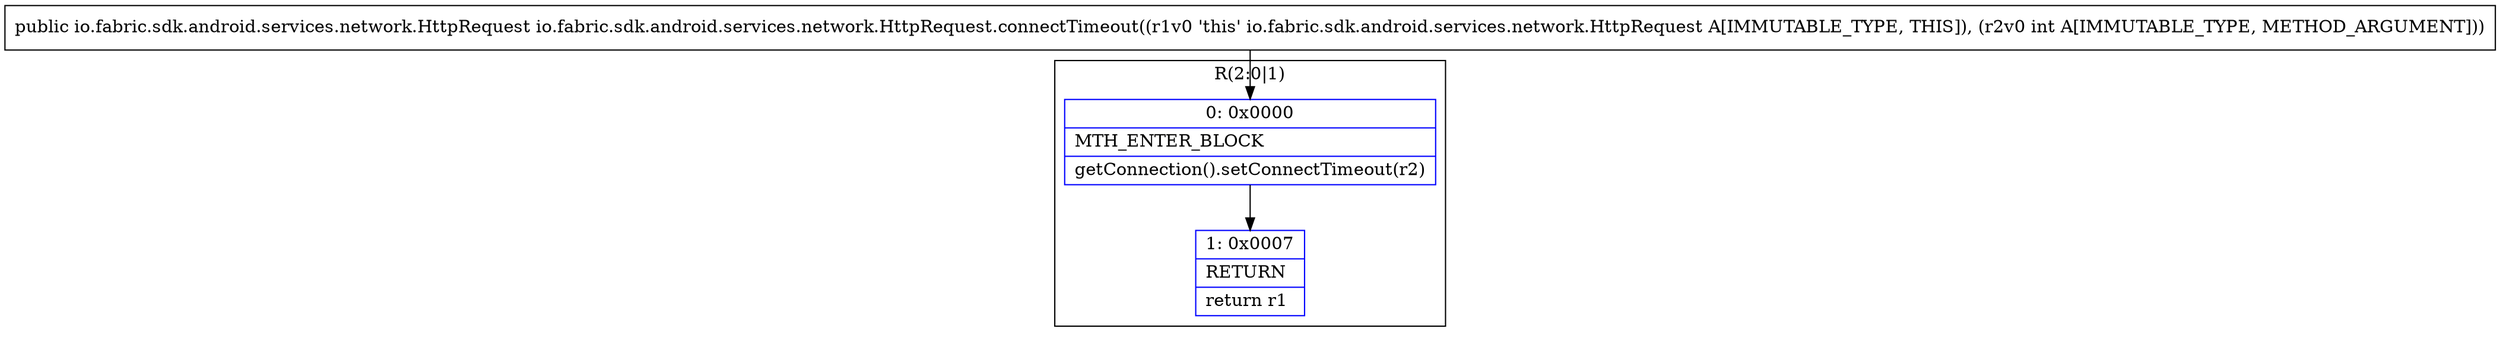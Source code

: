 digraph "CFG forio.fabric.sdk.android.services.network.HttpRequest.connectTimeout(I)Lio\/fabric\/sdk\/android\/services\/network\/HttpRequest;" {
subgraph cluster_Region_814697238 {
label = "R(2:0|1)";
node [shape=record,color=blue];
Node_0 [shape=record,label="{0\:\ 0x0000|MTH_ENTER_BLOCK\l|getConnection().setConnectTimeout(r2)\l}"];
Node_1 [shape=record,label="{1\:\ 0x0007|RETURN\l|return r1\l}"];
}
MethodNode[shape=record,label="{public io.fabric.sdk.android.services.network.HttpRequest io.fabric.sdk.android.services.network.HttpRequest.connectTimeout((r1v0 'this' io.fabric.sdk.android.services.network.HttpRequest A[IMMUTABLE_TYPE, THIS]), (r2v0 int A[IMMUTABLE_TYPE, METHOD_ARGUMENT])) }"];
MethodNode -> Node_0;
Node_0 -> Node_1;
}

